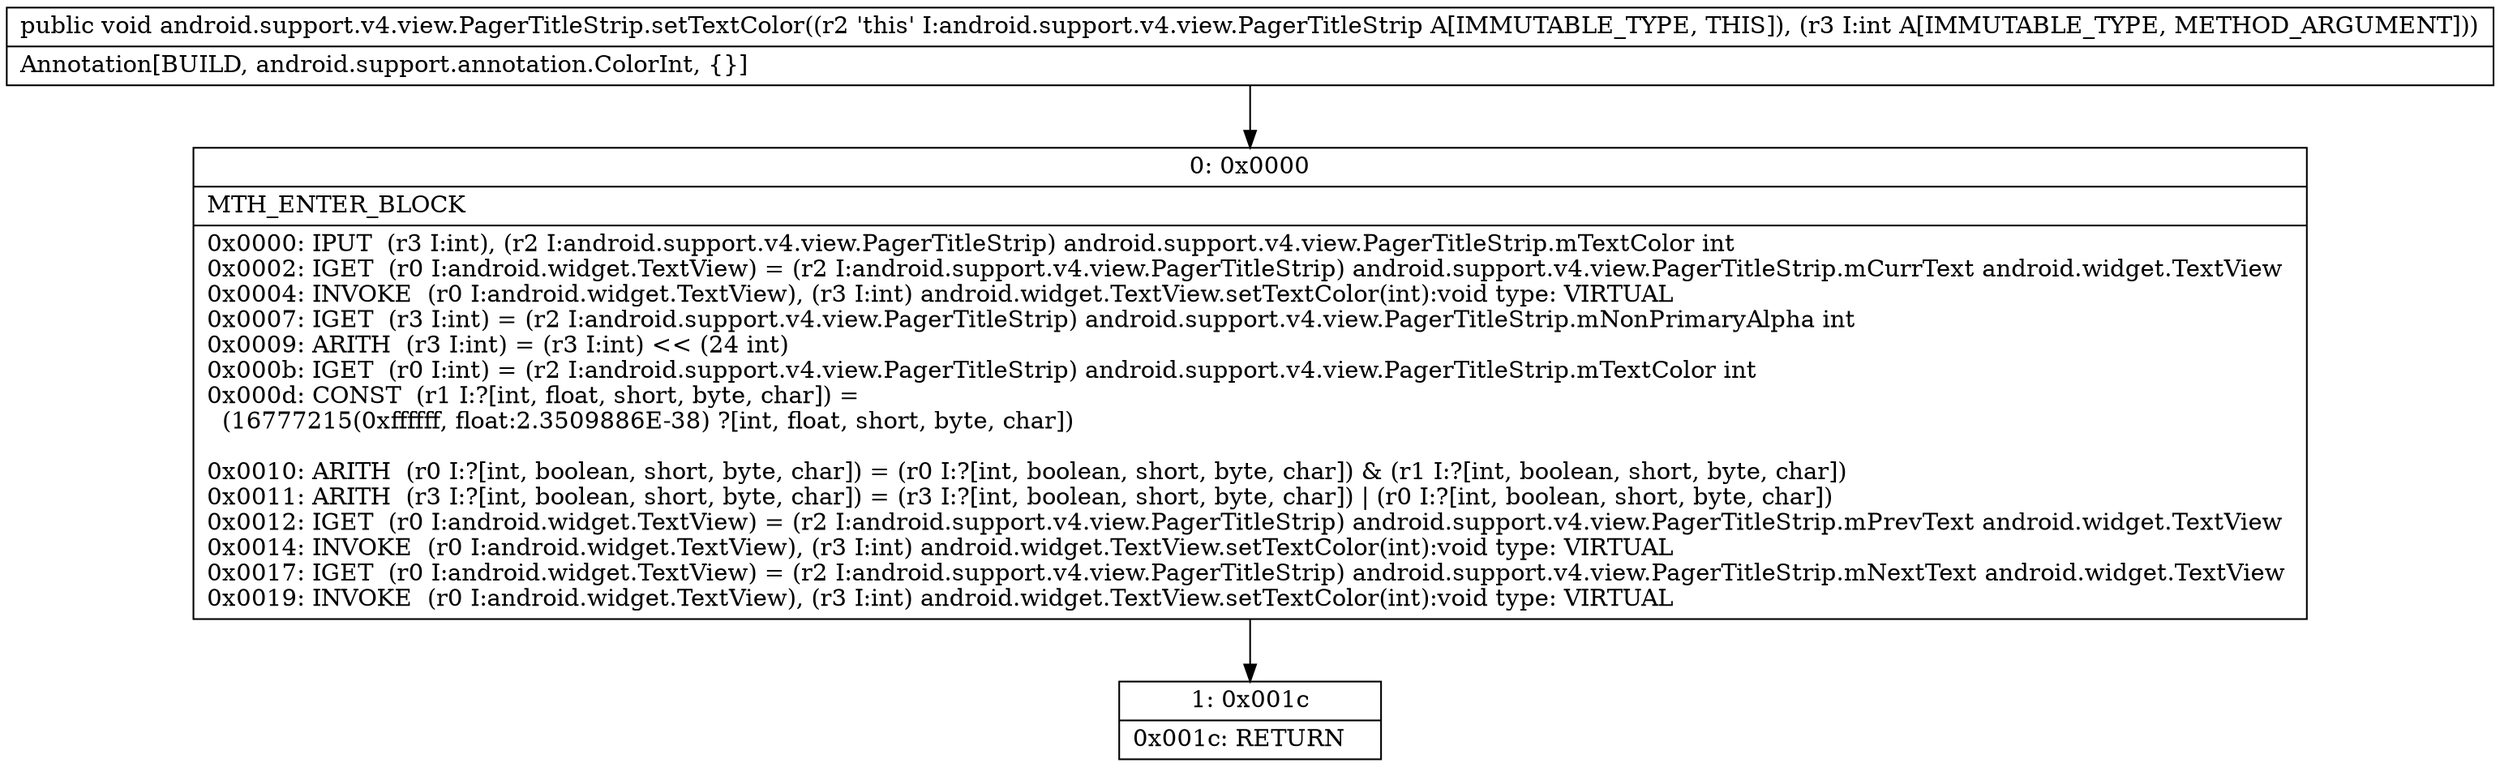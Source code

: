 digraph "CFG forandroid.support.v4.view.PagerTitleStrip.setTextColor(I)V" {
Node_0 [shape=record,label="{0\:\ 0x0000|MTH_ENTER_BLOCK\l|0x0000: IPUT  (r3 I:int), (r2 I:android.support.v4.view.PagerTitleStrip) android.support.v4.view.PagerTitleStrip.mTextColor int \l0x0002: IGET  (r0 I:android.widget.TextView) = (r2 I:android.support.v4.view.PagerTitleStrip) android.support.v4.view.PagerTitleStrip.mCurrText android.widget.TextView \l0x0004: INVOKE  (r0 I:android.widget.TextView), (r3 I:int) android.widget.TextView.setTextColor(int):void type: VIRTUAL \l0x0007: IGET  (r3 I:int) = (r2 I:android.support.v4.view.PagerTitleStrip) android.support.v4.view.PagerTitleStrip.mNonPrimaryAlpha int \l0x0009: ARITH  (r3 I:int) = (r3 I:int) \<\< (24 int) \l0x000b: IGET  (r0 I:int) = (r2 I:android.support.v4.view.PagerTitleStrip) android.support.v4.view.PagerTitleStrip.mTextColor int \l0x000d: CONST  (r1 I:?[int, float, short, byte, char]) = \l  (16777215(0xffffff, float:2.3509886E\-38) ?[int, float, short, byte, char])\l \l0x0010: ARITH  (r0 I:?[int, boolean, short, byte, char]) = (r0 I:?[int, boolean, short, byte, char]) & (r1 I:?[int, boolean, short, byte, char]) \l0x0011: ARITH  (r3 I:?[int, boolean, short, byte, char]) = (r3 I:?[int, boolean, short, byte, char]) \| (r0 I:?[int, boolean, short, byte, char]) \l0x0012: IGET  (r0 I:android.widget.TextView) = (r2 I:android.support.v4.view.PagerTitleStrip) android.support.v4.view.PagerTitleStrip.mPrevText android.widget.TextView \l0x0014: INVOKE  (r0 I:android.widget.TextView), (r3 I:int) android.widget.TextView.setTextColor(int):void type: VIRTUAL \l0x0017: IGET  (r0 I:android.widget.TextView) = (r2 I:android.support.v4.view.PagerTitleStrip) android.support.v4.view.PagerTitleStrip.mNextText android.widget.TextView \l0x0019: INVOKE  (r0 I:android.widget.TextView), (r3 I:int) android.widget.TextView.setTextColor(int):void type: VIRTUAL \l}"];
Node_1 [shape=record,label="{1\:\ 0x001c|0x001c: RETURN   \l}"];
MethodNode[shape=record,label="{public void android.support.v4.view.PagerTitleStrip.setTextColor((r2 'this' I:android.support.v4.view.PagerTitleStrip A[IMMUTABLE_TYPE, THIS]), (r3 I:int A[IMMUTABLE_TYPE, METHOD_ARGUMENT]))  | Annotation[BUILD, android.support.annotation.ColorInt, \{\}]\l}"];
MethodNode -> Node_0;
Node_0 -> Node_1;
}

